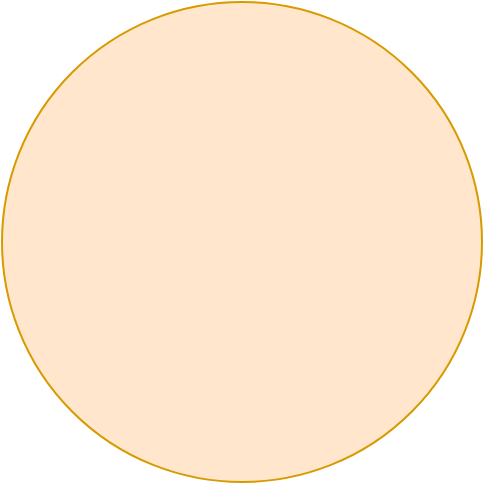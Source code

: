 <mxfile version="14.8.5" type="github">
  <diagram id="ULg2U60l7Z1phQMAIaUL" name="Page-1">
    <mxGraphModel dx="782" dy="1578" grid="1" gridSize="10" guides="1" tooltips="1" connect="1" arrows="1" fold="1" page="1" pageScale="1" pageWidth="850" pageHeight="1100" math="0" shadow="0">
      <root>
        <mxCell id="0" />
        <mxCell id="1" parent="0" />
        <mxCell id="acvNRHZf2L7YDBo6BfTx-1" value="" style="ellipse;whiteSpace=wrap;html=1;aspect=fixed;fillColor=#ffe6cc;strokeColor=#d79b00;" parent="1" vertex="1">
          <mxGeometry x="130" y="-40" width="240" height="240" as="geometry" />
        </mxCell>
      </root>
    </mxGraphModel>
  </diagram>
</mxfile>
